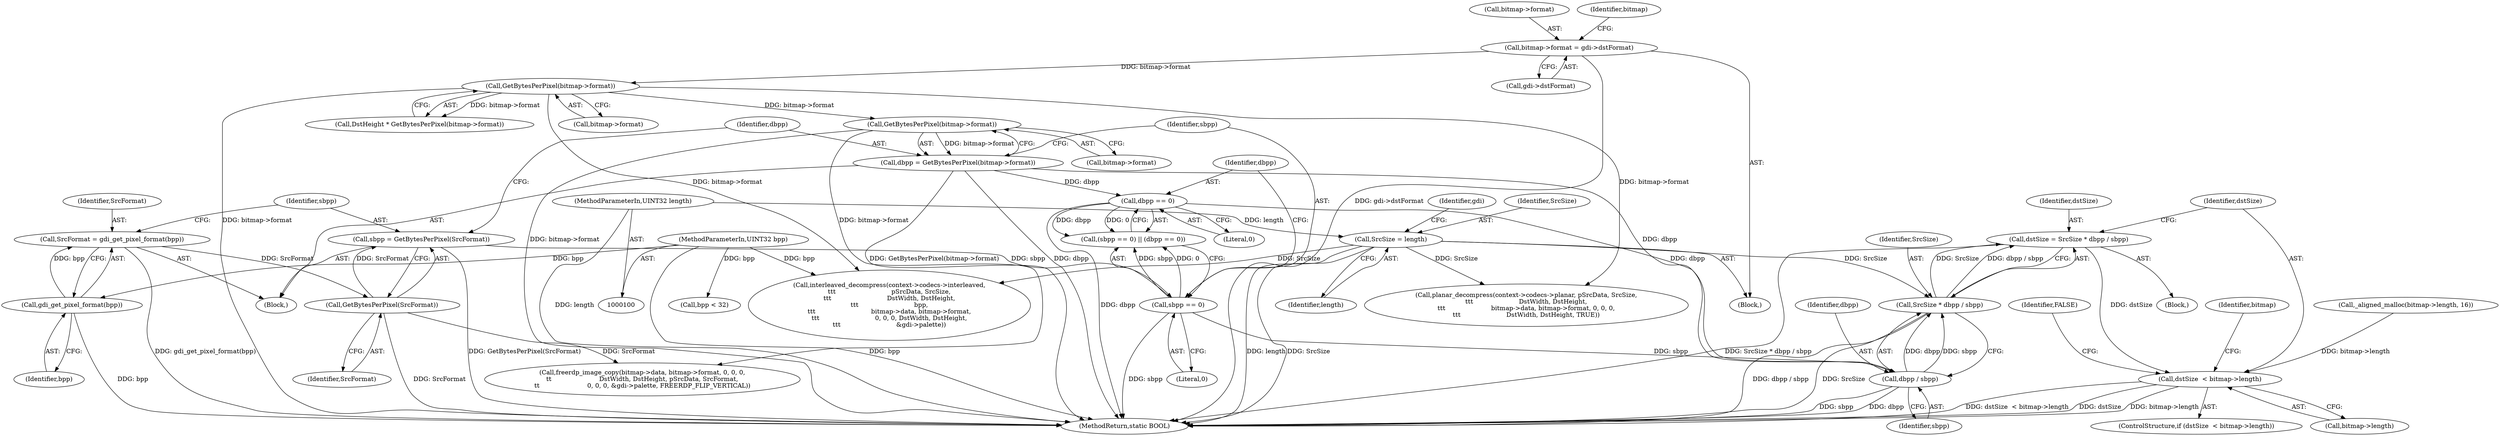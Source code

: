 digraph "1_FreeRDP_09b9d4f1994a674c4ec85b4947aa656eda1aed8a@integer" {
"1000261" [label="(Call,dstSize = SrcSize * dbpp / sbpp)"];
"1000263" [label="(Call,SrcSize * dbpp / sbpp)"];
"1000112" [label="(Call,SrcSize = length)"];
"1000107" [label="(MethodParameterIn,UINT32 length)"];
"1000265" [label="(Call,dbpp / sbpp)"];
"1000253" [label="(Call,dbpp == 0)"];
"1000242" [label="(Call,dbpp = GetBytesPerPixel(bitmap->format))"];
"1000244" [label="(Call,GetBytesPerPixel(bitmap->format))"];
"1000141" [label="(Call,GetBytesPerPixel(bitmap->format))"];
"1000126" [label="(Call,bitmap->format = gdi->dstFormat)"];
"1000250" [label="(Call,sbpp == 0)"];
"1000237" [label="(Call,sbpp = GetBytesPerPixel(SrcFormat))"];
"1000239" [label="(Call,GetBytesPerPixel(SrcFormat))"];
"1000232" [label="(Call,SrcFormat = gdi_get_pixel_format(bpp))"];
"1000234" [label="(Call,gdi_get_pixel_format(bpp))"];
"1000106" [label="(MethodParameterIn,UINT32 bpp)"];
"1000269" [label="(Call,dstSize  < bitmap->length)"];
"1000249" [label="(Call,(sbpp == 0) || (dbpp == 0))"];
"1000268" [label="(ControlStructure,if (dstSize  < bitmap->length))"];
"1000130" [label="(Call,gdi->dstFormat)"];
"1000265" [label="(Call,dbpp / sbpp)"];
"1000142" [label="(Call,bitmap->format)"];
"1000117" [label="(Identifier,gdi)"];
"1000244" [label="(Call,GetBytesPerPixel(bitmap->format))"];
"1000106" [label="(MethodParameterIn,UINT32 bpp)"];
"1000267" [label="(Identifier,sbpp)"];
"1000243" [label="(Identifier,dbpp)"];
"1000235" [label="(Identifier,bpp)"];
"1000151" [label="(Call,_aligned_malloc(bitmap->length, 16))"];
"1000114" [label="(Identifier,length)"];
"1000242" [label="(Call,dbpp = GetBytesPerPixel(bitmap->format))"];
"1000264" [label="(Identifier,SrcSize)"];
"1000278" [label="(Call,freerdp_image_copy(bitmap->data, bitmap->format, 0, 0, 0,\n\t\t                        DstWidth, DstHeight, pSrcData, SrcFormat,\n\t\t                        0, 0, 0, &gdi->palette, FREERDP_FLIP_VERTICAL))"];
"1000251" [label="(Identifier,sbpp)"];
"1000237" [label="(Call,sbpp = GetBytesPerPixel(SrcFormat))"];
"1000232" [label="(Call,SrcFormat = gdi_get_pixel_format(bpp))"];
"1000110" [label="(Block,)"];
"1000167" [label="(Call,bpp < 32)"];
"1000266" [label="(Identifier,dbpp)"];
"1000127" [label="(Call,bitmap->format)"];
"1000270" [label="(Identifier,dstSize)"];
"1000275" [label="(Identifier,FALSE)"];
"1000205" [label="(Call,planar_decompress(context->codecs->planar, pSrcData, SrcSize,\n\t\t\t                       DstWidth, DstHeight,\n\t\t\t                       bitmap->data, bitmap->format, 0, 0, 0,\n\t\t\t                       DstWidth, DstHeight, TRUE))"];
"1000253" [label="(Call,dbpp == 0)"];
"1000240" [label="(Identifier,SrcFormat)"];
"1000113" [label="(Identifier,SrcSize)"];
"1000141" [label="(Call,GetBytesPerPixel(bitmap->format))"];
"1000255" [label="(Literal,0)"];
"1000135" [label="(Identifier,bitmap)"];
"1000230" [label="(Block,)"];
"1000173" [label="(Call,interleaved_decompress(context->codecs->interleaved,\n\t\t\t                            pSrcData, SrcSize,\n\t\t\t                            DstWidth, DstHeight,\n\t\t\t                            bpp,\n\t\t\t                            bitmap->data, bitmap->format,\n\t\t\t                            0, 0, 0, DstWidth, DstHeight,\n\t\t\t                            &gdi->palette))"];
"1000304" [label="(MethodReturn,static BOOL)"];
"1000254" [label="(Identifier,dbpp)"];
"1000262" [label="(Identifier,dstSize)"];
"1000263" [label="(Call,SrcSize * dbpp / sbpp)"];
"1000112" [label="(Call,SrcSize = length)"];
"1000269" [label="(Call,dstSize  < bitmap->length)"];
"1000238" [label="(Identifier,sbpp)"];
"1000259" [label="(Block,)"];
"1000239" [label="(Call,GetBytesPerPixel(SrcFormat))"];
"1000280" [label="(Identifier,bitmap)"];
"1000107" [label="(MethodParameterIn,UINT32 length)"];
"1000261" [label="(Call,dstSize = SrcSize * dbpp / sbpp)"];
"1000271" [label="(Call,bitmap->length)"];
"1000245" [label="(Call,bitmap->format)"];
"1000252" [label="(Literal,0)"];
"1000234" [label="(Call,gdi_get_pixel_format(bpp))"];
"1000233" [label="(Identifier,SrcFormat)"];
"1000250" [label="(Call,sbpp == 0)"];
"1000139" [label="(Call,DstHeight * GetBytesPerPixel(bitmap->format))"];
"1000126" [label="(Call,bitmap->format = gdi->dstFormat)"];
"1000261" -> "1000259"  [label="AST: "];
"1000261" -> "1000263"  [label="CFG: "];
"1000262" -> "1000261"  [label="AST: "];
"1000263" -> "1000261"  [label="AST: "];
"1000270" -> "1000261"  [label="CFG: "];
"1000261" -> "1000304"  [label="DDG: SrcSize * dbpp / sbpp"];
"1000263" -> "1000261"  [label="DDG: SrcSize"];
"1000263" -> "1000261"  [label="DDG: dbpp / sbpp"];
"1000261" -> "1000269"  [label="DDG: dstSize"];
"1000263" -> "1000265"  [label="CFG: "];
"1000264" -> "1000263"  [label="AST: "];
"1000265" -> "1000263"  [label="AST: "];
"1000263" -> "1000304"  [label="DDG: dbpp / sbpp"];
"1000263" -> "1000304"  [label="DDG: SrcSize"];
"1000112" -> "1000263"  [label="DDG: SrcSize"];
"1000265" -> "1000263"  [label="DDG: dbpp"];
"1000265" -> "1000263"  [label="DDG: sbpp"];
"1000112" -> "1000110"  [label="AST: "];
"1000112" -> "1000114"  [label="CFG: "];
"1000113" -> "1000112"  [label="AST: "];
"1000114" -> "1000112"  [label="AST: "];
"1000117" -> "1000112"  [label="CFG: "];
"1000112" -> "1000304"  [label="DDG: length"];
"1000112" -> "1000304"  [label="DDG: SrcSize"];
"1000107" -> "1000112"  [label="DDG: length"];
"1000112" -> "1000173"  [label="DDG: SrcSize"];
"1000112" -> "1000205"  [label="DDG: SrcSize"];
"1000107" -> "1000100"  [label="AST: "];
"1000107" -> "1000304"  [label="DDG: length"];
"1000265" -> "1000267"  [label="CFG: "];
"1000266" -> "1000265"  [label="AST: "];
"1000267" -> "1000265"  [label="AST: "];
"1000265" -> "1000304"  [label="DDG: dbpp"];
"1000265" -> "1000304"  [label="DDG: sbpp"];
"1000253" -> "1000265"  [label="DDG: dbpp"];
"1000242" -> "1000265"  [label="DDG: dbpp"];
"1000250" -> "1000265"  [label="DDG: sbpp"];
"1000253" -> "1000249"  [label="AST: "];
"1000253" -> "1000255"  [label="CFG: "];
"1000254" -> "1000253"  [label="AST: "];
"1000255" -> "1000253"  [label="AST: "];
"1000249" -> "1000253"  [label="CFG: "];
"1000253" -> "1000304"  [label="DDG: dbpp"];
"1000253" -> "1000249"  [label="DDG: dbpp"];
"1000253" -> "1000249"  [label="DDG: 0"];
"1000242" -> "1000253"  [label="DDG: dbpp"];
"1000242" -> "1000230"  [label="AST: "];
"1000242" -> "1000244"  [label="CFG: "];
"1000243" -> "1000242"  [label="AST: "];
"1000244" -> "1000242"  [label="AST: "];
"1000251" -> "1000242"  [label="CFG: "];
"1000242" -> "1000304"  [label="DDG: GetBytesPerPixel(bitmap->format)"];
"1000242" -> "1000304"  [label="DDG: dbpp"];
"1000244" -> "1000242"  [label="DDG: bitmap->format"];
"1000244" -> "1000245"  [label="CFG: "];
"1000245" -> "1000244"  [label="AST: "];
"1000244" -> "1000304"  [label="DDG: bitmap->format"];
"1000141" -> "1000244"  [label="DDG: bitmap->format"];
"1000244" -> "1000278"  [label="DDG: bitmap->format"];
"1000141" -> "1000139"  [label="AST: "];
"1000141" -> "1000142"  [label="CFG: "];
"1000142" -> "1000141"  [label="AST: "];
"1000139" -> "1000141"  [label="CFG: "];
"1000141" -> "1000304"  [label="DDG: bitmap->format"];
"1000141" -> "1000139"  [label="DDG: bitmap->format"];
"1000126" -> "1000141"  [label="DDG: bitmap->format"];
"1000141" -> "1000173"  [label="DDG: bitmap->format"];
"1000141" -> "1000205"  [label="DDG: bitmap->format"];
"1000126" -> "1000110"  [label="AST: "];
"1000126" -> "1000130"  [label="CFG: "];
"1000127" -> "1000126"  [label="AST: "];
"1000130" -> "1000126"  [label="AST: "];
"1000135" -> "1000126"  [label="CFG: "];
"1000126" -> "1000304"  [label="DDG: gdi->dstFormat"];
"1000250" -> "1000249"  [label="AST: "];
"1000250" -> "1000252"  [label="CFG: "];
"1000251" -> "1000250"  [label="AST: "];
"1000252" -> "1000250"  [label="AST: "];
"1000254" -> "1000250"  [label="CFG: "];
"1000249" -> "1000250"  [label="CFG: "];
"1000250" -> "1000304"  [label="DDG: sbpp"];
"1000250" -> "1000249"  [label="DDG: sbpp"];
"1000250" -> "1000249"  [label="DDG: 0"];
"1000237" -> "1000250"  [label="DDG: sbpp"];
"1000237" -> "1000230"  [label="AST: "];
"1000237" -> "1000239"  [label="CFG: "];
"1000238" -> "1000237"  [label="AST: "];
"1000239" -> "1000237"  [label="AST: "];
"1000243" -> "1000237"  [label="CFG: "];
"1000237" -> "1000304"  [label="DDG: GetBytesPerPixel(SrcFormat)"];
"1000239" -> "1000237"  [label="DDG: SrcFormat"];
"1000239" -> "1000240"  [label="CFG: "];
"1000240" -> "1000239"  [label="AST: "];
"1000239" -> "1000304"  [label="DDG: SrcFormat"];
"1000232" -> "1000239"  [label="DDG: SrcFormat"];
"1000239" -> "1000278"  [label="DDG: SrcFormat"];
"1000232" -> "1000230"  [label="AST: "];
"1000232" -> "1000234"  [label="CFG: "];
"1000233" -> "1000232"  [label="AST: "];
"1000234" -> "1000232"  [label="AST: "];
"1000238" -> "1000232"  [label="CFG: "];
"1000232" -> "1000304"  [label="DDG: gdi_get_pixel_format(bpp)"];
"1000234" -> "1000232"  [label="DDG: bpp"];
"1000234" -> "1000235"  [label="CFG: "];
"1000235" -> "1000234"  [label="AST: "];
"1000234" -> "1000304"  [label="DDG: bpp"];
"1000106" -> "1000234"  [label="DDG: bpp"];
"1000106" -> "1000100"  [label="AST: "];
"1000106" -> "1000304"  [label="DDG: bpp"];
"1000106" -> "1000167"  [label="DDG: bpp"];
"1000106" -> "1000173"  [label="DDG: bpp"];
"1000269" -> "1000268"  [label="AST: "];
"1000269" -> "1000271"  [label="CFG: "];
"1000270" -> "1000269"  [label="AST: "];
"1000271" -> "1000269"  [label="AST: "];
"1000275" -> "1000269"  [label="CFG: "];
"1000280" -> "1000269"  [label="CFG: "];
"1000269" -> "1000304"  [label="DDG: dstSize  < bitmap->length"];
"1000269" -> "1000304"  [label="DDG: dstSize"];
"1000269" -> "1000304"  [label="DDG: bitmap->length"];
"1000151" -> "1000269"  [label="DDG: bitmap->length"];
}
